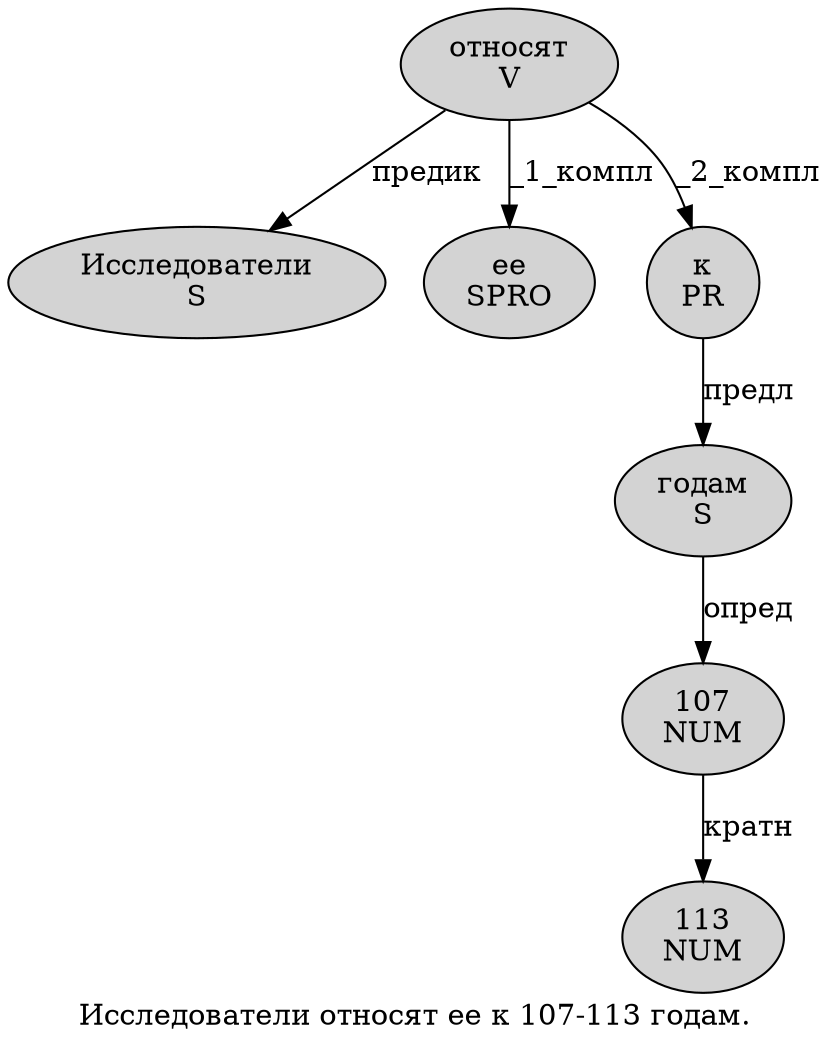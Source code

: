 digraph SENTENCE_379 {
	graph [label="Исследователи относят ее к 107-113 годам."]
	node [style=filled]
		0 [label="Исследователи
S" color="" fillcolor=lightgray penwidth=1 shape=ellipse]
		1 [label="относят
V" color="" fillcolor=lightgray penwidth=1 shape=ellipse]
		2 [label="ее
SPRO" color="" fillcolor=lightgray penwidth=1 shape=ellipse]
		3 [label="к
PR" color="" fillcolor=lightgray penwidth=1 shape=ellipse]
		4 [label="107
NUM" color="" fillcolor=lightgray penwidth=1 shape=ellipse]
		6 [label="113
NUM" color="" fillcolor=lightgray penwidth=1 shape=ellipse]
		7 [label="годам
S" color="" fillcolor=lightgray penwidth=1 shape=ellipse]
			4 -> 6 [label="кратн"]
			7 -> 4 [label="опред"]
			3 -> 7 [label="предл"]
			1 -> 0 [label="предик"]
			1 -> 2 [label="_1_компл"]
			1 -> 3 [label="_2_компл"]
}